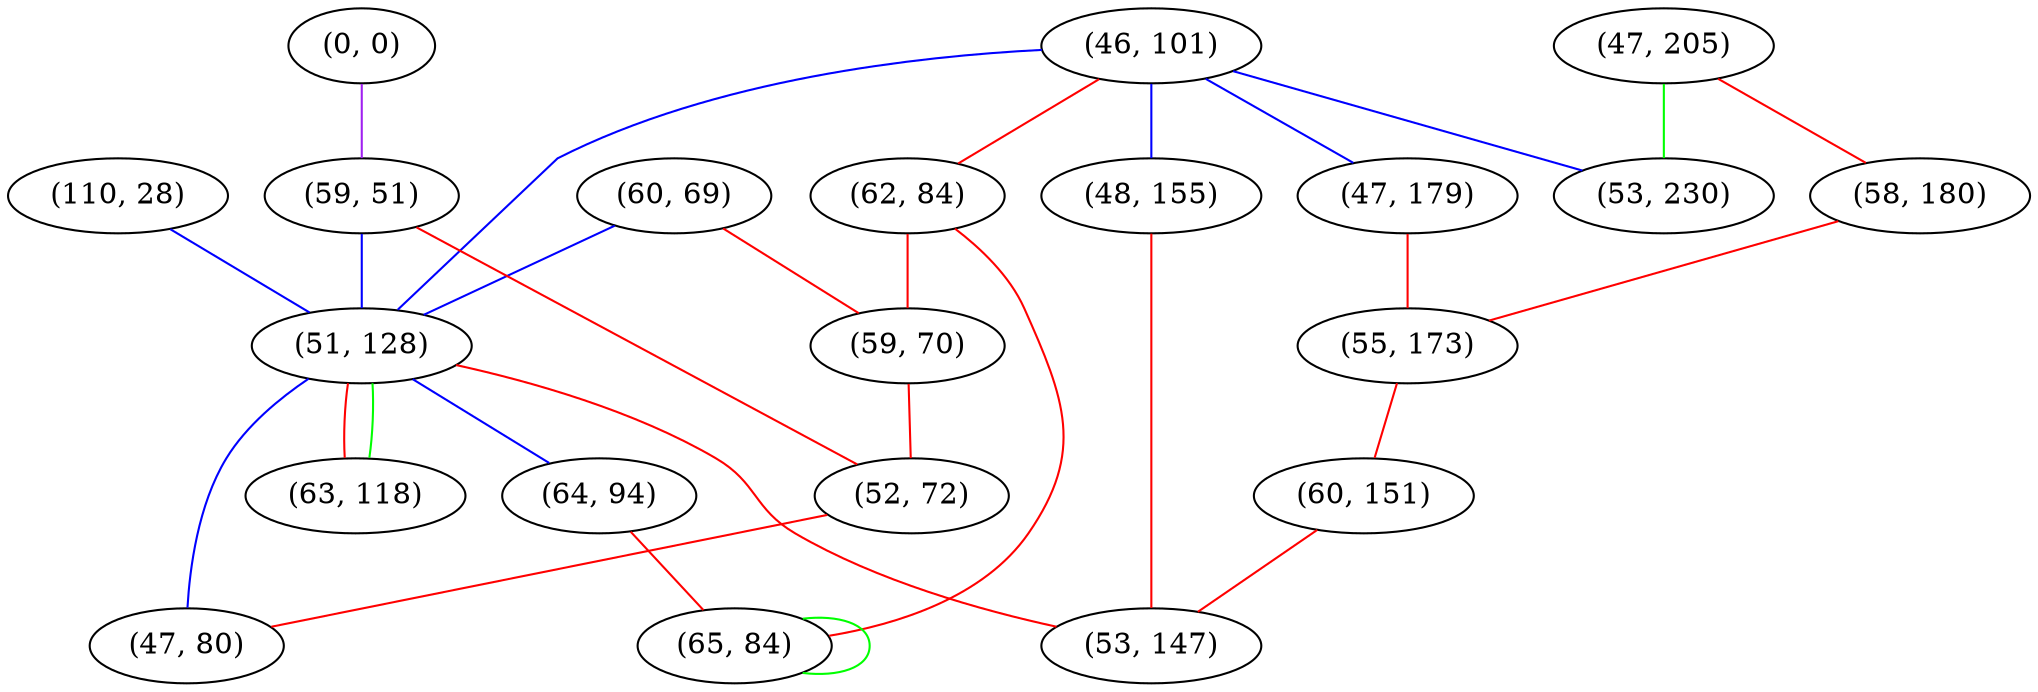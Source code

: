 graph "" {
"(60, 69)";
"(110, 28)";
"(47, 205)";
"(58, 180)";
"(46, 101)";
"(0, 0)";
"(62, 84)";
"(47, 179)";
"(59, 51)";
"(59, 70)";
"(51, 128)";
"(48, 155)";
"(63, 118)";
"(52, 72)";
"(53, 230)";
"(64, 94)";
"(55, 173)";
"(47, 80)";
"(60, 151)";
"(65, 84)";
"(53, 147)";
"(60, 69)" -- "(51, 128)"  [color=blue, key=0, weight=3];
"(60, 69)" -- "(59, 70)"  [color=red, key=0, weight=1];
"(110, 28)" -- "(51, 128)"  [color=blue, key=0, weight=3];
"(47, 205)" -- "(53, 230)"  [color=green, key=0, weight=2];
"(47, 205)" -- "(58, 180)"  [color=red, key=0, weight=1];
"(58, 180)" -- "(55, 173)"  [color=red, key=0, weight=1];
"(46, 101)" -- "(51, 128)"  [color=blue, key=0, weight=3];
"(46, 101)" -- "(62, 84)"  [color=red, key=0, weight=1];
"(46, 101)" -- "(48, 155)"  [color=blue, key=0, weight=3];
"(46, 101)" -- "(53, 230)"  [color=blue, key=0, weight=3];
"(46, 101)" -- "(47, 179)"  [color=blue, key=0, weight=3];
"(0, 0)" -- "(59, 51)"  [color=purple, key=0, weight=4];
"(62, 84)" -- "(59, 70)"  [color=red, key=0, weight=1];
"(62, 84)" -- "(65, 84)"  [color=red, key=0, weight=1];
"(47, 179)" -- "(55, 173)"  [color=red, key=0, weight=1];
"(59, 51)" -- "(51, 128)"  [color=blue, key=0, weight=3];
"(59, 51)" -- "(52, 72)"  [color=red, key=0, weight=1];
"(59, 70)" -- "(52, 72)"  [color=red, key=0, weight=1];
"(51, 128)" -- "(63, 118)"  [color=red, key=0, weight=1];
"(51, 128)" -- "(63, 118)"  [color=green, key=1, weight=2];
"(51, 128)" -- "(64, 94)"  [color=blue, key=0, weight=3];
"(51, 128)" -- "(47, 80)"  [color=blue, key=0, weight=3];
"(51, 128)" -- "(53, 147)"  [color=red, key=0, weight=1];
"(48, 155)" -- "(53, 147)"  [color=red, key=0, weight=1];
"(52, 72)" -- "(47, 80)"  [color=red, key=0, weight=1];
"(64, 94)" -- "(65, 84)"  [color=red, key=0, weight=1];
"(55, 173)" -- "(60, 151)"  [color=red, key=0, weight=1];
"(60, 151)" -- "(53, 147)"  [color=red, key=0, weight=1];
"(65, 84)" -- "(65, 84)"  [color=green, key=0, weight=2];
}

